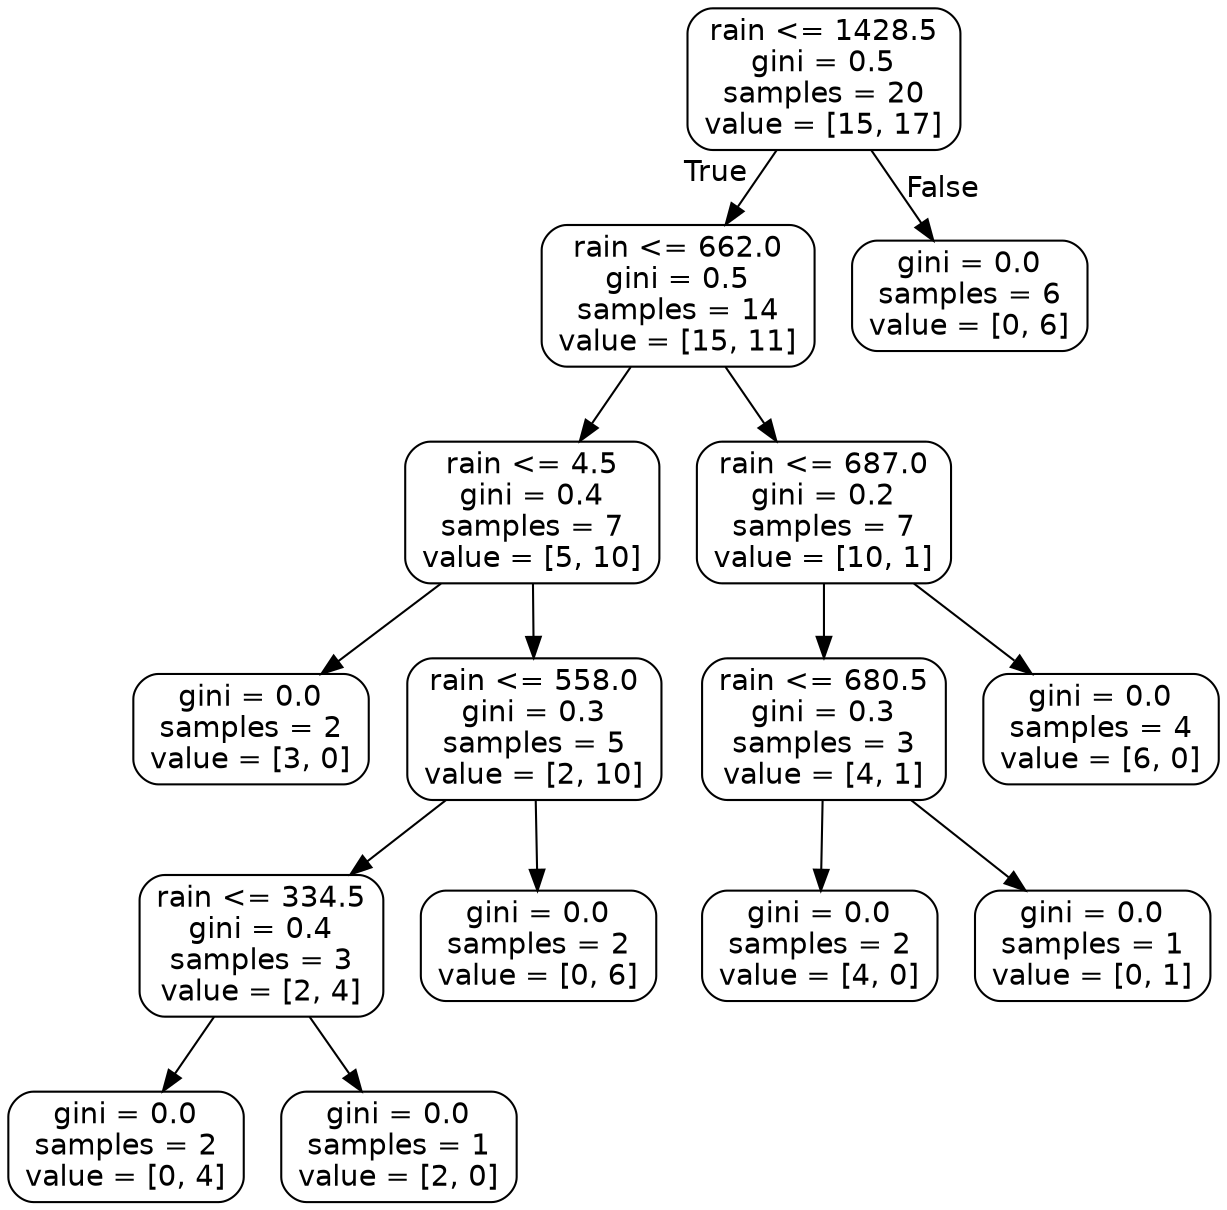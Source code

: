 digraph Tree {
node [shape=box, style="rounded", color="black", fontname=helvetica] ;
edge [fontname=helvetica] ;
0 [label="rain <= 1428.5\ngini = 0.5\nsamples = 20\nvalue = [15, 17]"] ;
1 [label="rain <= 662.0\ngini = 0.5\nsamples = 14\nvalue = [15, 11]"] ;
0 -> 1 [labeldistance=2.5, labelangle=45, headlabel="True"] ;
2 [label="rain <= 4.5\ngini = 0.4\nsamples = 7\nvalue = [5, 10]"] ;
1 -> 2 ;
3 [label="gini = 0.0\nsamples = 2\nvalue = [3, 0]"] ;
2 -> 3 ;
4 [label="rain <= 558.0\ngini = 0.3\nsamples = 5\nvalue = [2, 10]"] ;
2 -> 4 ;
5 [label="rain <= 334.5\ngini = 0.4\nsamples = 3\nvalue = [2, 4]"] ;
4 -> 5 ;
6 [label="gini = 0.0\nsamples = 2\nvalue = [0, 4]"] ;
5 -> 6 ;
7 [label="gini = 0.0\nsamples = 1\nvalue = [2, 0]"] ;
5 -> 7 ;
8 [label="gini = 0.0\nsamples = 2\nvalue = [0, 6]"] ;
4 -> 8 ;
9 [label="rain <= 687.0\ngini = 0.2\nsamples = 7\nvalue = [10, 1]"] ;
1 -> 9 ;
10 [label="rain <= 680.5\ngini = 0.3\nsamples = 3\nvalue = [4, 1]"] ;
9 -> 10 ;
11 [label="gini = 0.0\nsamples = 2\nvalue = [4, 0]"] ;
10 -> 11 ;
12 [label="gini = 0.0\nsamples = 1\nvalue = [0, 1]"] ;
10 -> 12 ;
13 [label="gini = 0.0\nsamples = 4\nvalue = [6, 0]"] ;
9 -> 13 ;
14 [label="gini = 0.0\nsamples = 6\nvalue = [0, 6]"] ;
0 -> 14 [labeldistance=2.5, labelangle=-45, headlabel="False"] ;
}